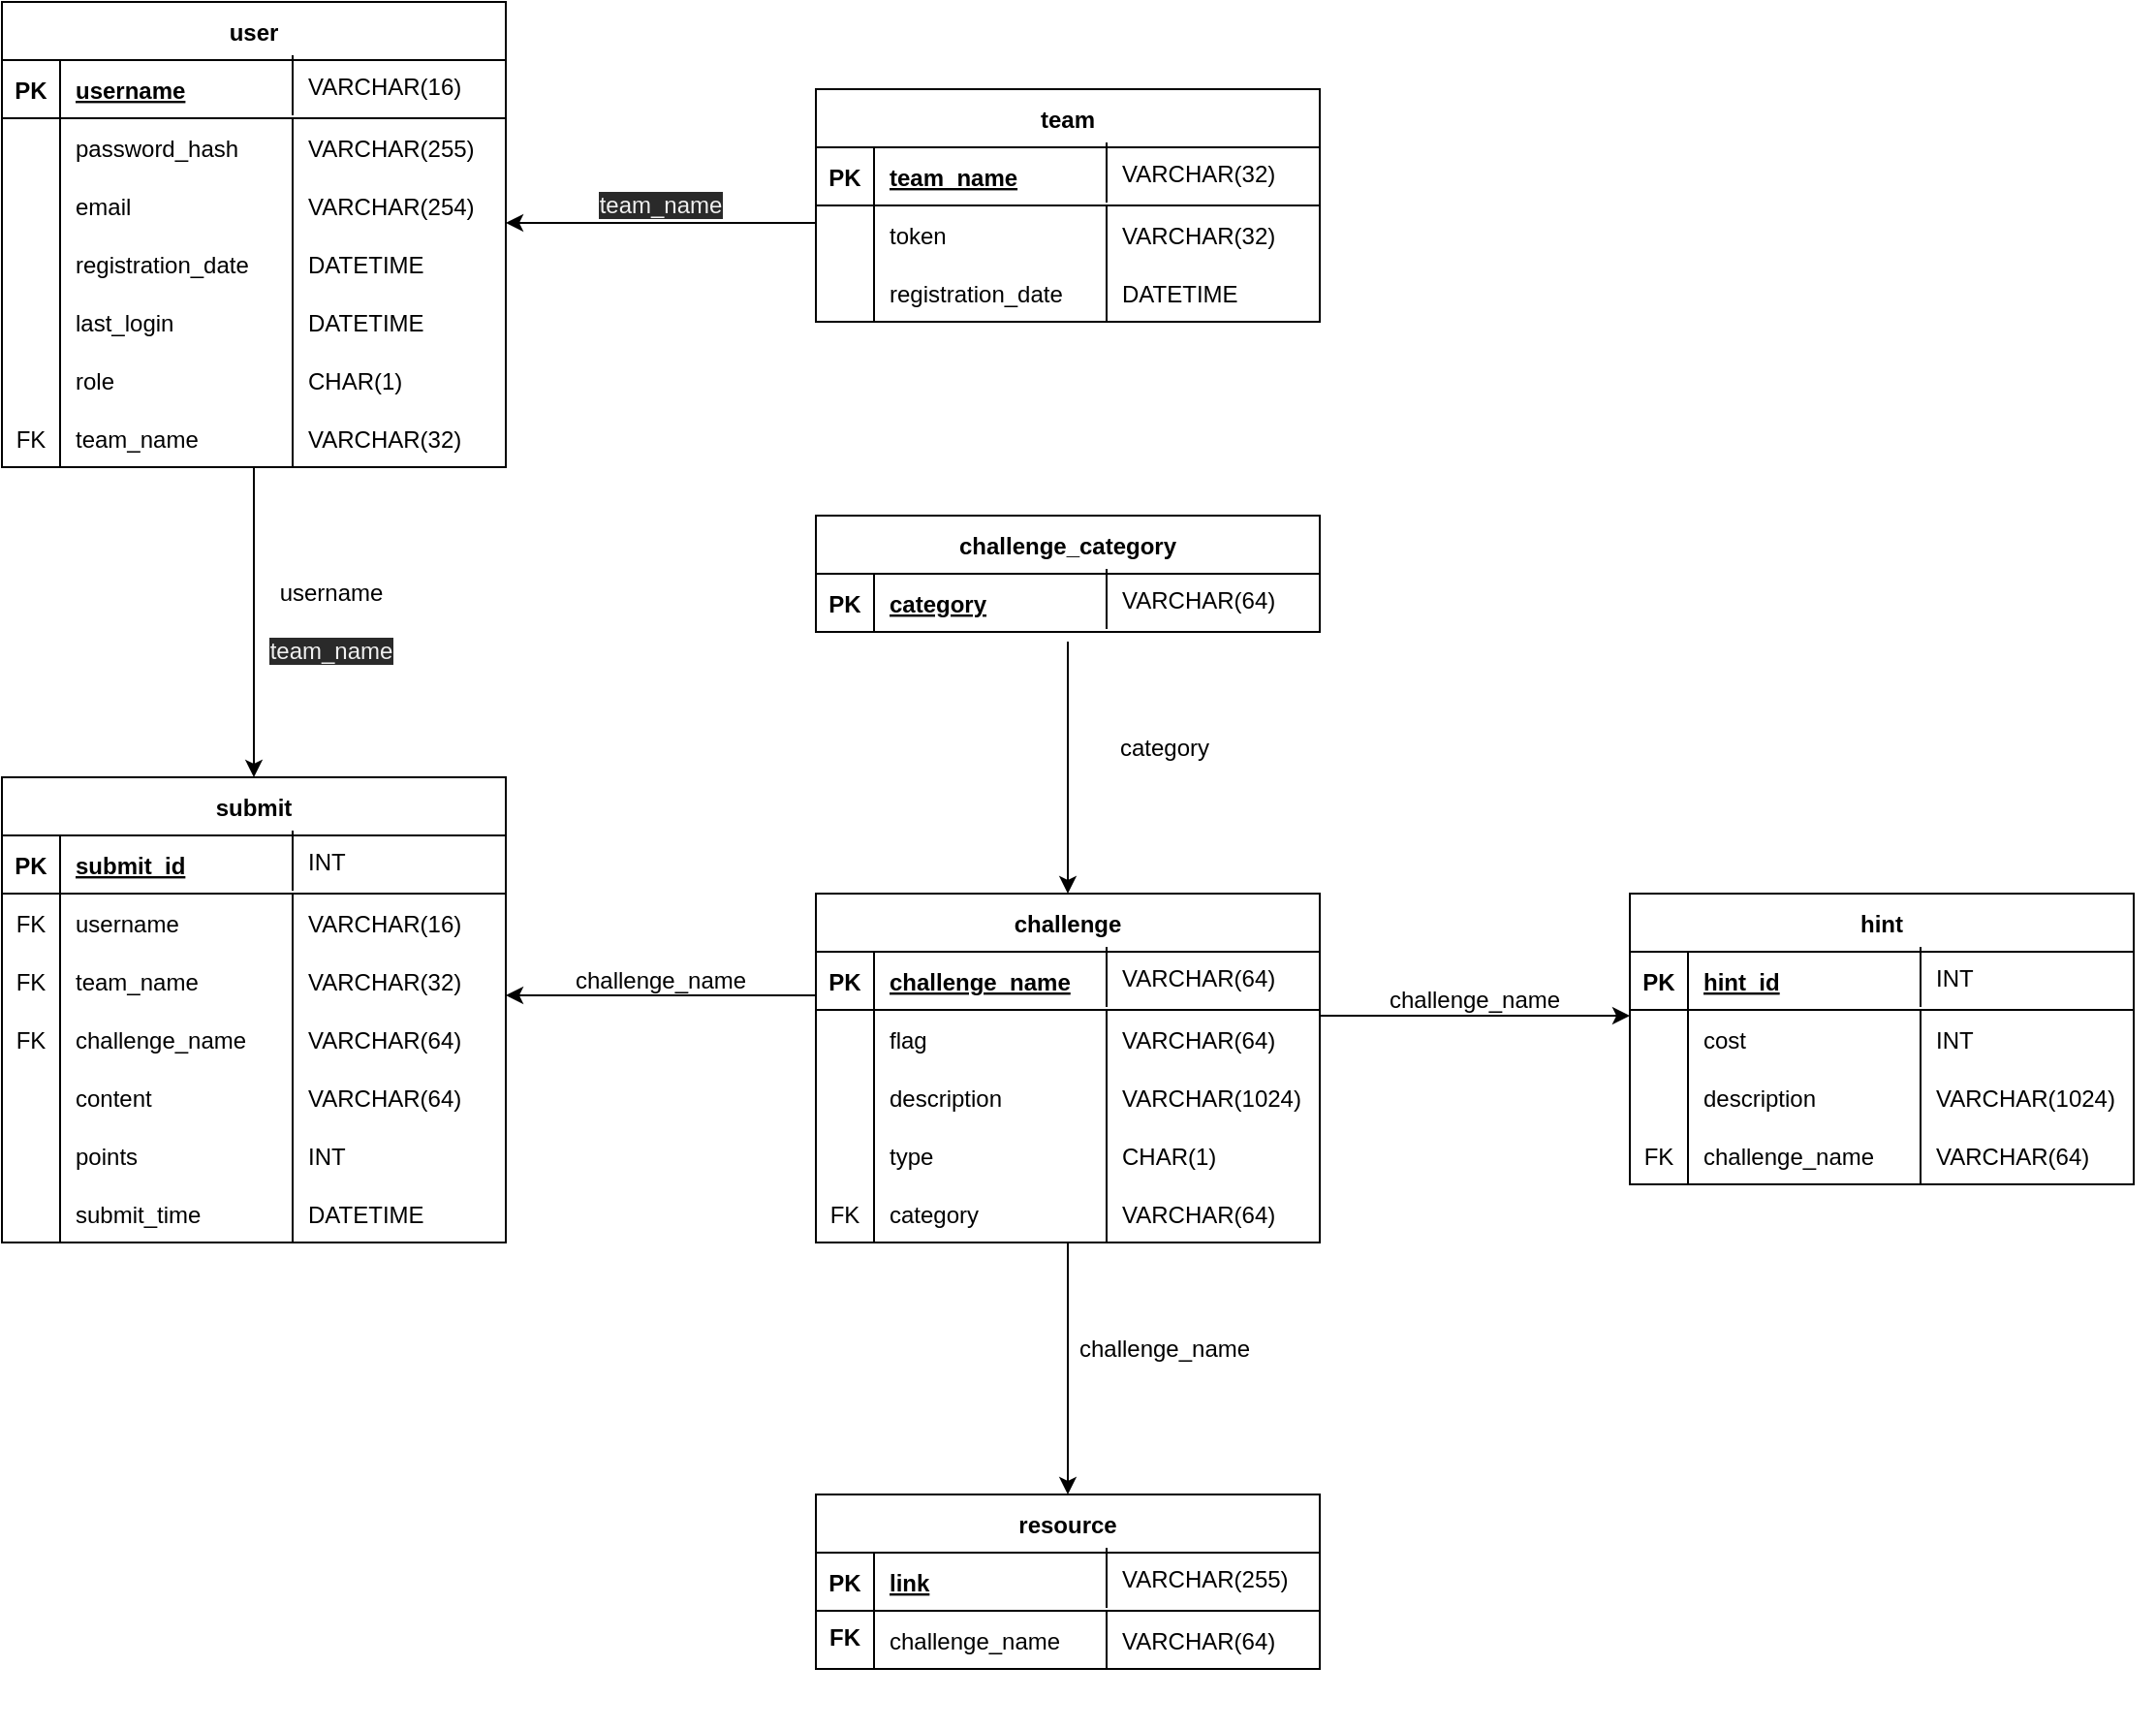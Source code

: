 <mxfile>
    <diagram id="R2lEEEUBdFMjLlhIrx00" name="Page-1">
        <mxGraphModel dx="1074" dy="521" grid="1" gridSize="10" guides="1" tooltips="1" connect="1" arrows="1" fold="1" page="1" pageScale="1" pageWidth="850" pageHeight="1100" math="0" shadow="0" extFonts="Permanent Marker^https://fonts.googleapis.com/css?family=Permanent+Marker">
            <root>
                <mxCell id="0"/>
                <mxCell id="1" parent="0"/>
                <mxCell id="q7P-6Obig4FQji7qMEAy-113" value="" style="shape=partialRectangle;collapsible=0;dropTarget=0;pointerEvents=0;fillColor=none;points=[[0,0.5],[1,0.5]];portConstraint=eastwest;top=0;left=0;right=0;bottom=0;container=0;" parent="1" vertex="1">
                    <mxGeometry x="100" y="585" width="170" height="30" as="geometry"/>
                </mxCell>
                <mxCell id="q7P-6Obig4FQji7qMEAy-115" value="submit" style="shape=table;startSize=30;container=1;collapsible=1;childLayout=tableLayout;fixedRows=1;rowLines=0;fontStyle=1;align=center;resizeLast=1;" parent="1" vertex="1">
                    <mxGeometry x="80" y="510" width="260" height="240" as="geometry"/>
                </mxCell>
                <mxCell id="q7P-6Obig4FQji7qMEAy-116" value="" style="shape=partialRectangle;collapsible=0;dropTarget=0;pointerEvents=0;fillColor=none;points=[[0,0.5],[1,0.5]];portConstraint=eastwest;top=0;left=0;right=0;bottom=1;" parent="q7P-6Obig4FQji7qMEAy-115" vertex="1">
                    <mxGeometry y="30" width="260" height="30" as="geometry"/>
                </mxCell>
                <mxCell id="q7P-6Obig4FQji7qMEAy-117" value="PK" style="shape=partialRectangle;overflow=hidden;connectable=0;fillColor=none;top=0;left=0;bottom=0;right=0;fontStyle=1;" parent="q7P-6Obig4FQji7qMEAy-116" vertex="1">
                    <mxGeometry width="30" height="30" as="geometry">
                        <mxRectangle width="30" height="30" as="alternateBounds"/>
                    </mxGeometry>
                </mxCell>
                <mxCell id="q7P-6Obig4FQji7qMEAy-118" value="submit_id" style="shape=partialRectangle;overflow=hidden;connectable=0;fillColor=none;top=0;left=0;bottom=0;right=0;align=left;spacingLeft=6;fontStyle=5;" parent="q7P-6Obig4FQji7qMEAy-116" vertex="1">
                    <mxGeometry x="30" width="230" height="30" as="geometry">
                        <mxRectangle width="230" height="30" as="alternateBounds"/>
                    </mxGeometry>
                </mxCell>
                <mxCell id="q7P-6Obig4FQji7qMEAy-119" value="" style="shape=partialRectangle;collapsible=0;dropTarget=0;pointerEvents=0;fillColor=none;points=[[0,0.5],[1,0.5]];portConstraint=eastwest;top=0;left=0;right=0;bottom=0;" parent="q7P-6Obig4FQji7qMEAy-115" vertex="1">
                    <mxGeometry y="60" width="260" height="30" as="geometry"/>
                </mxCell>
                <mxCell id="q7P-6Obig4FQji7qMEAy-120" value="FK" style="shape=partialRectangle;overflow=hidden;connectable=0;fillColor=none;top=0;left=0;bottom=0;right=1;" parent="q7P-6Obig4FQji7qMEAy-119" vertex="1">
                    <mxGeometry width="30" height="30" as="geometry">
                        <mxRectangle width="30" height="30" as="alternateBounds"/>
                    </mxGeometry>
                </mxCell>
                <mxCell id="q7P-6Obig4FQji7qMEAy-121" value="username" style="shape=partialRectangle;overflow=hidden;connectable=0;fillColor=none;top=0;left=0;bottom=0;right=0;align=left;spacingLeft=6;" parent="q7P-6Obig4FQji7qMEAy-119" vertex="1">
                    <mxGeometry x="30" width="230" height="30" as="geometry">
                        <mxRectangle width="230" height="30" as="alternateBounds"/>
                    </mxGeometry>
                </mxCell>
                <mxCell id="q7P-6Obig4FQji7qMEAy-152" value="" style="group" parent="1" vertex="1" connectable="0">
                    <mxGeometry x="80" y="690" width="130" height="30" as="geometry"/>
                </mxCell>
                <mxCell id="q7P-6Obig4FQji7qMEAy-123" value="" style="shape=partialRectangle;overflow=hidden;connectable=0;fillColor=none;top=0;left=0;bottom=0;right=1;" parent="q7P-6Obig4FQji7qMEAy-152" vertex="1">
                    <mxGeometry width="30" height="30" as="geometry">
                        <mxRectangle width="30" height="30" as="alternateBounds"/>
                    </mxGeometry>
                </mxCell>
                <mxCell id="q7P-6Obig4FQji7qMEAy-124" value="points" style="shape=partialRectangle;overflow=hidden;connectable=0;fillColor=none;top=0;left=0;bottom=0;right=0;align=left;spacingLeft=6;" parent="q7P-6Obig4FQji7qMEAy-152" vertex="1">
                    <mxGeometry x="30" width="100" height="30" as="geometry">
                        <mxRectangle width="220" height="30" as="alternateBounds"/>
                    </mxGeometry>
                </mxCell>
                <mxCell id="q7P-6Obig4FQji7qMEAy-130" value="" style="shape=partialRectangle;collapsible=0;dropTarget=0;pointerEvents=0;fillColor=none;points=[[0,0.5],[1,0.5]];portConstraint=eastwest;top=0;left=0;right=0;bottom=0;container=0;" parent="1" vertex="1">
                    <mxGeometry x="80" y="600" width="130" height="30" as="geometry"/>
                </mxCell>
                <mxCell id="q7P-6Obig4FQji7qMEAy-126" value="" style="shape=partialRectangle;collapsible=0;dropTarget=0;pointerEvents=0;fillColor=none;points=[[0,0.5],[1,0.5]];portConstraint=eastwest;top=0;left=0;right=0;bottom=0;container=0;" parent="1" vertex="1">
                    <mxGeometry x="80" y="630" width="130" height="30" as="geometry"/>
                </mxCell>
                <mxCell id="q7P-6Obig4FQji7qMEAy-179" value="INT" style="shape=partialRectangle;overflow=hidden;connectable=0;fillColor=none;top=0;left=1;bottom=0;right=0;align=left;spacingLeft=6;" parent="1" vertex="1">
                    <mxGeometry x="230" y="690" width="80" height="30" as="geometry">
                        <mxRectangle width="220" height="30" as="alternateBounds"/>
                    </mxGeometry>
                </mxCell>
                <mxCell id="q7P-6Obig4FQji7qMEAy-181" value="VARCHAR(16)" style="shape=partialRectangle;overflow=hidden;connectable=0;fillColor=none;top=0;left=1;bottom=0;right=0;align=left;spacingLeft=6;" parent="1" vertex="1">
                    <mxGeometry x="230" y="570" width="100" height="30" as="geometry">
                        <mxRectangle width="220" height="30" as="alternateBounds"/>
                    </mxGeometry>
                </mxCell>
                <mxCell id="q7P-6Obig4FQji7qMEAy-182" value="INT" style="shape=partialRectangle;overflow=hidden;connectable=0;fillColor=none;top=0;left=1;bottom=0;right=0;align=left;spacingLeft=6;" parent="1" vertex="1">
                    <mxGeometry x="230" y="538" width="80" height="30" as="geometry">
                        <mxRectangle width="220" height="30" as="alternateBounds"/>
                    </mxGeometry>
                </mxCell>
                <mxCell id="q7P-6Obig4FQji7qMEAy-183" value="" style="group" parent="1" vertex="1" connectable="0">
                    <mxGeometry x="80" y="660" width="270" height="30" as="geometry"/>
                </mxCell>
                <mxCell id="q7P-6Obig4FQji7qMEAy-127" value="" style="shape=partialRectangle;overflow=hidden;connectable=0;fillColor=none;top=0;left=0;bottom=0;right=1;" parent="q7P-6Obig4FQji7qMEAy-183" vertex="1">
                    <mxGeometry width="30" height="30" as="geometry">
                        <mxRectangle width="30" height="30" as="alternateBounds"/>
                    </mxGeometry>
                </mxCell>
                <mxCell id="q7P-6Obig4FQji7qMEAy-128" value="content" style="shape=partialRectangle;overflow=hidden;connectable=0;fillColor=none;top=0;left=0;bottom=0;right=0;align=left;spacingLeft=6;" parent="q7P-6Obig4FQji7qMEAy-183" vertex="1">
                    <mxGeometry x="30" width="100" height="30" as="geometry">
                        <mxRectangle width="220" height="30" as="alternateBounds"/>
                    </mxGeometry>
                </mxCell>
                <mxCell id="q7P-6Obig4FQji7qMEAy-178" value="VARCHAR(64)" style="shape=partialRectangle;overflow=hidden;connectable=0;fillColor=none;top=0;left=1;bottom=0;right=0;align=left;spacingLeft=6;" parent="q7P-6Obig4FQji7qMEAy-183" vertex="1">
                    <mxGeometry x="150" width="110" height="30" as="geometry">
                        <mxRectangle width="220" height="30" as="alternateBounds"/>
                    </mxGeometry>
                </mxCell>
                <mxCell id="q7P-6Obig4FQji7qMEAy-186" value="" style="group" parent="1" vertex="1" connectable="0">
                    <mxGeometry x="80" y="600" width="250" height="30" as="geometry"/>
                </mxCell>
                <mxCell id="q7P-6Obig4FQji7qMEAy-153" value="" style="group" parent="q7P-6Obig4FQji7qMEAy-186" vertex="1" connectable="0">
                    <mxGeometry width="130" height="30" as="geometry"/>
                </mxCell>
                <mxCell id="q7P-6Obig4FQji7qMEAy-147" value="FK" style="shape=partialRectangle;overflow=hidden;connectable=0;fillColor=none;top=0;left=0;bottom=0;right=1;" parent="q7P-6Obig4FQji7qMEAy-153" vertex="1">
                    <mxGeometry width="30" height="30" as="geometry">
                        <mxRectangle width="30" height="30" as="alternateBounds"/>
                    </mxGeometry>
                </mxCell>
                <mxCell id="q7P-6Obig4FQji7qMEAy-148" value="team_name" style="shape=partialRectangle;overflow=hidden;connectable=0;fillColor=none;top=0;left=0;bottom=0;right=0;align=left;spacingLeft=6;" parent="q7P-6Obig4FQji7qMEAy-153" vertex="1">
                    <mxGeometry x="30" width="100" height="30" as="geometry">
                        <mxRectangle width="220" height="30" as="alternateBounds"/>
                    </mxGeometry>
                </mxCell>
                <mxCell id="q7P-6Obig4FQji7qMEAy-180" value="VARCHAR(32)" style="shape=partialRectangle;overflow=hidden;connectable=0;fillColor=none;top=0;left=1;bottom=0;right=0;align=left;spacingLeft=6;" parent="q7P-6Obig4FQji7qMEAy-186" vertex="1">
                    <mxGeometry x="150" width="100" height="30" as="geometry">
                        <mxRectangle width="220" height="30" as="alternateBounds"/>
                    </mxGeometry>
                </mxCell>
                <mxCell id="q7P-6Obig4FQji7qMEAy-187" value="" style="group" parent="1" vertex="1" connectable="0">
                    <mxGeometry x="80" y="630" width="250" height="30" as="geometry"/>
                </mxCell>
                <mxCell id="q7P-6Obig4FQji7qMEAy-131" value="FK" style="shape=partialRectangle;overflow=hidden;connectable=0;fillColor=none;top=0;left=0;bottom=0;right=1;" parent="q7P-6Obig4FQji7qMEAy-187" vertex="1">
                    <mxGeometry width="30" height="30" as="geometry">
                        <mxRectangle width="30" height="30" as="alternateBounds"/>
                    </mxGeometry>
                </mxCell>
                <mxCell id="q7P-6Obig4FQji7qMEAy-132" value="challenge_name" style="shape=partialRectangle;overflow=hidden;connectable=0;fillColor=none;top=0;left=0;bottom=0;right=0;align=left;spacingLeft=6;" parent="q7P-6Obig4FQji7qMEAy-187" vertex="1">
                    <mxGeometry x="30" width="100" height="30" as="geometry">
                        <mxRectangle width="220" height="30" as="alternateBounds"/>
                    </mxGeometry>
                </mxCell>
                <mxCell id="q7P-6Obig4FQji7qMEAy-173" value="VARCHAR(64)" style="shape=partialRectangle;overflow=hidden;connectable=0;fillColor=none;top=0;left=1;bottom=0;right=0;align=left;spacingLeft=6;" parent="q7P-6Obig4FQji7qMEAy-187" vertex="1">
                    <mxGeometry x="150" width="100" height="30" as="geometry">
                        <mxRectangle width="220" height="30" as="alternateBounds"/>
                    </mxGeometry>
                </mxCell>
                <mxCell id="q7P-6Obig4FQji7qMEAy-217" value="" style="shape=partialRectangle;collapsible=0;dropTarget=0;pointerEvents=0;fillColor=none;points=[[0,0.5],[1,0.5]];portConstraint=eastwest;top=0;left=0;right=0;bottom=0;container=0;" parent="1" vertex="1">
                    <mxGeometry x="100" y="185" width="170" height="30" as="geometry"/>
                </mxCell>
                <mxCell id="q7P-6Obig4FQji7qMEAy-218" value="user" style="shape=table;startSize=30;container=1;collapsible=1;childLayout=tableLayout;fixedRows=1;rowLines=0;fontStyle=1;align=center;resizeLast=1;" parent="1" vertex="1">
                    <mxGeometry x="80" y="110" width="260" height="240" as="geometry"/>
                </mxCell>
                <mxCell id="q7P-6Obig4FQji7qMEAy-219" value="" style="shape=partialRectangle;collapsible=0;dropTarget=0;pointerEvents=0;fillColor=none;points=[[0,0.5],[1,0.5]];portConstraint=eastwest;top=0;left=0;right=0;bottom=1;" parent="q7P-6Obig4FQji7qMEAy-218" vertex="1">
                    <mxGeometry y="30" width="260" height="30" as="geometry"/>
                </mxCell>
                <mxCell id="q7P-6Obig4FQji7qMEAy-220" value="PK" style="shape=partialRectangle;overflow=hidden;connectable=0;fillColor=none;top=0;left=0;bottom=0;right=0;fontStyle=1;" parent="q7P-6Obig4FQji7qMEAy-219" vertex="1">
                    <mxGeometry width="30" height="30" as="geometry">
                        <mxRectangle width="30" height="30" as="alternateBounds"/>
                    </mxGeometry>
                </mxCell>
                <mxCell id="q7P-6Obig4FQji7qMEAy-221" value="username" style="shape=partialRectangle;overflow=hidden;connectable=0;fillColor=none;top=0;left=0;bottom=0;right=0;align=left;spacingLeft=6;fontStyle=5;" parent="q7P-6Obig4FQji7qMEAy-219" vertex="1">
                    <mxGeometry x="30" width="230" height="30" as="geometry">
                        <mxRectangle width="230" height="30" as="alternateBounds"/>
                    </mxGeometry>
                </mxCell>
                <mxCell id="q7P-6Obig4FQji7qMEAy-222" value="" style="shape=partialRectangle;collapsible=0;dropTarget=0;pointerEvents=0;fillColor=none;points=[[0,0.5],[1,0.5]];portConstraint=eastwest;top=0;left=0;right=0;bottom=0;" parent="q7P-6Obig4FQji7qMEAy-218" vertex="1">
                    <mxGeometry y="60" width="260" height="30" as="geometry"/>
                </mxCell>
                <mxCell id="q7P-6Obig4FQji7qMEAy-223" value="" style="shape=partialRectangle;overflow=hidden;connectable=0;fillColor=none;top=0;left=0;bottom=0;right=1;" parent="q7P-6Obig4FQji7qMEAy-222" vertex="1">
                    <mxGeometry width="30" height="30" as="geometry">
                        <mxRectangle width="30" height="30" as="alternateBounds"/>
                    </mxGeometry>
                </mxCell>
                <mxCell id="q7P-6Obig4FQji7qMEAy-224" value="password_hash" style="shape=partialRectangle;overflow=hidden;connectable=0;fillColor=none;top=0;left=0;bottom=0;right=0;align=left;spacingLeft=6;" parent="q7P-6Obig4FQji7qMEAy-222" vertex="1">
                    <mxGeometry x="30" width="230" height="30" as="geometry">
                        <mxRectangle width="230" height="30" as="alternateBounds"/>
                    </mxGeometry>
                </mxCell>
                <mxCell id="q7P-6Obig4FQji7qMEAy-228" value="" style="shape=partialRectangle;collapsible=0;dropTarget=0;pointerEvents=0;fillColor=none;points=[[0,0.5],[1,0.5]];portConstraint=eastwest;top=0;left=0;right=0;bottom=0;container=0;" parent="1" vertex="1">
                    <mxGeometry x="80" y="200" width="130" height="30" as="geometry"/>
                </mxCell>
                <mxCell id="q7P-6Obig4FQji7qMEAy-229" value="" style="shape=partialRectangle;collapsible=0;dropTarget=0;pointerEvents=0;fillColor=none;points=[[0,0.5],[1,0.5]];portConstraint=eastwest;top=0;left=0;right=0;bottom=0;container=0;" parent="1" vertex="1">
                    <mxGeometry x="80" y="230" width="130" height="30" as="geometry"/>
                </mxCell>
                <mxCell id="q7P-6Obig4FQji7qMEAy-231" value="VARCHAR(255)" style="shape=partialRectangle;overflow=hidden;connectable=0;fillColor=none;top=0;left=1;bottom=0;right=0;align=left;spacingLeft=6;" parent="1" vertex="1">
                    <mxGeometry x="230" y="170" width="120" height="30" as="geometry">
                        <mxRectangle width="220" height="30" as="alternateBounds"/>
                    </mxGeometry>
                </mxCell>
                <mxCell id="q7P-6Obig4FQji7qMEAy-232" value="VARCHAR(16)" style="shape=partialRectangle;overflow=hidden;connectable=0;fillColor=none;top=0;left=1;bottom=0;right=0;align=left;spacingLeft=6;" parent="1" vertex="1">
                    <mxGeometry x="230" y="138" width="90" height="30" as="geometry">
                        <mxRectangle width="220" height="30" as="alternateBounds"/>
                    </mxGeometry>
                </mxCell>
                <mxCell id="q7P-6Obig4FQji7qMEAy-233" value="" style="group" parent="1" vertex="1" connectable="0">
                    <mxGeometry x="80" y="230" width="270" height="30" as="geometry"/>
                </mxCell>
                <mxCell id="q7P-6Obig4FQji7qMEAy-234" value="" style="shape=partialRectangle;overflow=hidden;connectable=0;fillColor=none;top=0;left=0;bottom=0;right=1;" parent="q7P-6Obig4FQji7qMEAy-233" vertex="1">
                    <mxGeometry width="30" height="30" as="geometry">
                        <mxRectangle width="30" height="30" as="alternateBounds"/>
                    </mxGeometry>
                </mxCell>
                <mxCell id="q7P-6Obig4FQji7qMEAy-235" value="registration_date" style="shape=partialRectangle;overflow=hidden;connectable=0;fillColor=none;top=0;left=0;bottom=0;right=0;align=left;spacingLeft=6;" parent="q7P-6Obig4FQji7qMEAy-233" vertex="1">
                    <mxGeometry x="30" width="100" height="30" as="geometry">
                        <mxRectangle width="220" height="30" as="alternateBounds"/>
                    </mxGeometry>
                </mxCell>
                <mxCell id="q7P-6Obig4FQji7qMEAy-236" value="DATETIME" style="shape=partialRectangle;overflow=hidden;connectable=0;fillColor=none;top=0;left=1;bottom=0;right=0;align=left;spacingLeft=6;" parent="q7P-6Obig4FQji7qMEAy-233" vertex="1">
                    <mxGeometry x="150" width="120" height="30" as="geometry">
                        <mxRectangle width="220" height="30" as="alternateBounds"/>
                    </mxGeometry>
                </mxCell>
                <mxCell id="q7P-6Obig4FQji7qMEAy-237" value="" style="group" parent="1" vertex="1" connectable="0">
                    <mxGeometry x="80" y="200" width="270" height="30" as="geometry"/>
                </mxCell>
                <mxCell id="q7P-6Obig4FQji7qMEAy-238" value="" style="group" parent="q7P-6Obig4FQji7qMEAy-237" vertex="1" connectable="0">
                    <mxGeometry width="130" height="30" as="geometry"/>
                </mxCell>
                <mxCell id="q7P-6Obig4FQji7qMEAy-239" value="" style="shape=partialRectangle;overflow=hidden;connectable=0;fillColor=none;top=0;left=0;bottom=0;right=1;" parent="q7P-6Obig4FQji7qMEAy-238" vertex="1">
                    <mxGeometry width="30" height="30" as="geometry">
                        <mxRectangle width="30" height="30" as="alternateBounds"/>
                    </mxGeometry>
                </mxCell>
                <mxCell id="q7P-6Obig4FQji7qMEAy-240" value="email" style="shape=partialRectangle;overflow=hidden;connectable=0;fillColor=none;top=0;left=0;bottom=0;right=0;align=left;spacingLeft=6;" parent="q7P-6Obig4FQji7qMEAy-238" vertex="1">
                    <mxGeometry x="30" width="100" height="30" as="geometry">
                        <mxRectangle width="220" height="30" as="alternateBounds"/>
                    </mxGeometry>
                </mxCell>
                <mxCell id="q7P-6Obig4FQji7qMEAy-241" value="VARCHAR(254)" style="shape=partialRectangle;overflow=hidden;connectable=0;fillColor=none;top=0;left=1;bottom=0;right=0;align=left;spacingLeft=6;" parent="q7P-6Obig4FQji7qMEAy-237" vertex="1">
                    <mxGeometry x="150" width="120" height="30" as="geometry">
                        <mxRectangle width="220" height="30" as="alternateBounds"/>
                    </mxGeometry>
                </mxCell>
                <mxCell id="q7P-6Obig4FQji7qMEAy-242" value="" style="group" parent="1" vertex="1" connectable="0">
                    <mxGeometry x="80" y="260" width="270" height="30" as="geometry"/>
                </mxCell>
                <mxCell id="q7P-6Obig4FQji7qMEAy-243" value="" style="shape=partialRectangle;overflow=hidden;connectable=0;fillColor=none;top=0;left=0;bottom=0;right=1;" parent="q7P-6Obig4FQji7qMEAy-242" vertex="1">
                    <mxGeometry width="30" height="30" as="geometry">
                        <mxRectangle width="30" height="30" as="alternateBounds"/>
                    </mxGeometry>
                </mxCell>
                <mxCell id="q7P-6Obig4FQji7qMEAy-244" value="last_login" style="shape=partialRectangle;overflow=hidden;connectable=0;fillColor=none;top=0;left=0;bottom=0;right=0;align=left;spacingLeft=6;" parent="q7P-6Obig4FQji7qMEAy-242" vertex="1">
                    <mxGeometry x="30" width="100" height="30" as="geometry">
                        <mxRectangle width="220" height="30" as="alternateBounds"/>
                    </mxGeometry>
                </mxCell>
                <mxCell id="q7P-6Obig4FQji7qMEAy-245" value="DATETIME" style="shape=partialRectangle;overflow=hidden;connectable=0;fillColor=none;top=0;left=1;bottom=0;right=0;align=left;spacingLeft=6;" parent="q7P-6Obig4FQji7qMEAy-242" vertex="1">
                    <mxGeometry x="150" width="120" height="30" as="geometry">
                        <mxRectangle width="220" height="30" as="alternateBounds"/>
                    </mxGeometry>
                </mxCell>
                <mxCell id="q7P-6Obig4FQji7qMEAy-253" value="" style="group" parent="1" vertex="1" connectable="0">
                    <mxGeometry x="80" y="290" width="260" height="30" as="geometry"/>
                </mxCell>
                <mxCell id="q7P-6Obig4FQji7qMEAy-254" value="" style="shape=partialRectangle;overflow=hidden;connectable=0;fillColor=none;top=0;left=0;bottom=0;right=1;" parent="q7P-6Obig4FQji7qMEAy-253" vertex="1">
                    <mxGeometry width="30" height="30" as="geometry">
                        <mxRectangle width="30" height="30" as="alternateBounds"/>
                    </mxGeometry>
                </mxCell>
                <mxCell id="q7P-6Obig4FQji7qMEAy-255" value="role" style="shape=partialRectangle;overflow=hidden;connectable=0;fillColor=none;top=0;left=0;bottom=0;right=0;align=left;spacingLeft=6;" parent="q7P-6Obig4FQji7qMEAy-253" vertex="1">
                    <mxGeometry x="30" width="100" height="30" as="geometry">
                        <mxRectangle width="220" height="30" as="alternateBounds"/>
                    </mxGeometry>
                </mxCell>
                <mxCell id="q7P-6Obig4FQji7qMEAy-256" value="CHAR(1)" style="shape=partialRectangle;overflow=hidden;connectable=0;fillColor=none;top=0;left=1;bottom=0;right=0;align=left;spacingLeft=6;" parent="q7P-6Obig4FQji7qMEAy-253" vertex="1">
                    <mxGeometry x="150" width="110" height="30" as="geometry">
                        <mxRectangle width="220" height="30" as="alternateBounds"/>
                    </mxGeometry>
                </mxCell>
                <mxCell id="q7P-6Obig4FQji7qMEAy-257" value="" style="group" parent="1" vertex="1" connectable="0">
                    <mxGeometry x="80" y="320" width="260" height="30" as="geometry"/>
                </mxCell>
                <mxCell id="q7P-6Obig4FQji7qMEAy-258" value="" style="shape=partialRectangle;overflow=hidden;connectable=0;fillColor=none;top=0;left=0;bottom=0;right=1;" parent="q7P-6Obig4FQji7qMEAy-257" vertex="1">
                    <mxGeometry width="30" height="30" as="geometry">
                        <mxRectangle width="30" height="30" as="alternateBounds"/>
                    </mxGeometry>
                </mxCell>
                <mxCell id="q7P-6Obig4FQji7qMEAy-259" value="team_name" style="shape=partialRectangle;overflow=hidden;connectable=0;fillColor=none;top=0;left=0;bottom=0;right=0;align=left;spacingLeft=6;" parent="q7P-6Obig4FQji7qMEAy-257" vertex="1">
                    <mxGeometry x="30" width="100" height="30" as="geometry">
                        <mxRectangle width="220" height="30" as="alternateBounds"/>
                    </mxGeometry>
                </mxCell>
                <mxCell id="q7P-6Obig4FQji7qMEAy-260" value="VARCHAR(32)" style="shape=partialRectangle;overflow=hidden;connectable=0;fillColor=none;top=0;left=1;bottom=0;right=0;align=left;spacingLeft=6;" parent="q7P-6Obig4FQji7qMEAy-257" vertex="1">
                    <mxGeometry x="150" width="110" height="30" as="geometry">
                        <mxRectangle width="220" height="30" as="alternateBounds"/>
                    </mxGeometry>
                </mxCell>
                <mxCell id="q7P-6Obig4FQji7qMEAy-295" value="FK" style="shape=partialRectangle;overflow=hidden;connectable=0;fillColor=none;top=0;left=0;bottom=0;right=1;" parent="q7P-6Obig4FQji7qMEAy-257" vertex="1">
                    <mxGeometry width="30" height="30" as="geometry">
                        <mxRectangle width="30" height="30" as="alternateBounds"/>
                    </mxGeometry>
                </mxCell>
                <mxCell id="q7P-6Obig4FQji7qMEAy-300" value="" style="shape=partialRectangle;collapsible=0;dropTarget=0;pointerEvents=0;fillColor=none;points=[[0,0.5],[1,0.5]];portConstraint=eastwest;top=0;left=0;right=0;bottom=0;container=0;" parent="1" vertex="1">
                    <mxGeometry x="520" y="230" width="170" height="30" as="geometry"/>
                </mxCell>
                <mxCell id="q7P-6Obig4FQji7qMEAy-301" value="team" style="shape=table;startSize=30;container=1;collapsible=1;childLayout=tableLayout;fixedRows=1;rowLines=0;fontStyle=1;align=center;resizeLast=1;" parent="1" vertex="1">
                    <mxGeometry x="500" y="155" width="260" height="120" as="geometry"/>
                </mxCell>
                <mxCell id="q7P-6Obig4FQji7qMEAy-302" value="" style="shape=partialRectangle;collapsible=0;dropTarget=0;pointerEvents=0;fillColor=none;points=[[0,0.5],[1,0.5]];portConstraint=eastwest;top=0;left=0;right=0;bottom=1;" parent="q7P-6Obig4FQji7qMEAy-301" vertex="1">
                    <mxGeometry y="30" width="260" height="30" as="geometry"/>
                </mxCell>
                <mxCell id="q7P-6Obig4FQji7qMEAy-303" value="PK" style="shape=partialRectangle;overflow=hidden;connectable=0;fillColor=none;top=0;left=0;bottom=0;right=0;fontStyle=1;" parent="q7P-6Obig4FQji7qMEAy-302" vertex="1">
                    <mxGeometry width="30" height="30" as="geometry">
                        <mxRectangle width="30" height="30" as="alternateBounds"/>
                    </mxGeometry>
                </mxCell>
                <mxCell id="q7P-6Obig4FQji7qMEAy-304" value="team_name" style="shape=partialRectangle;overflow=hidden;connectable=0;fillColor=none;top=0;left=0;bottom=0;right=0;align=left;spacingLeft=6;fontStyle=5;" parent="q7P-6Obig4FQji7qMEAy-302" vertex="1">
                    <mxGeometry x="30" width="230" height="30" as="geometry">
                        <mxRectangle width="230" height="30" as="alternateBounds"/>
                    </mxGeometry>
                </mxCell>
                <mxCell id="q7P-6Obig4FQji7qMEAy-305" value="" style="shape=partialRectangle;collapsible=0;dropTarget=0;pointerEvents=0;fillColor=none;points=[[0,0.5],[1,0.5]];portConstraint=eastwest;top=0;left=0;right=0;bottom=0;" parent="q7P-6Obig4FQji7qMEAy-301" vertex="1">
                    <mxGeometry y="60" width="260" height="30" as="geometry"/>
                </mxCell>
                <mxCell id="q7P-6Obig4FQji7qMEAy-306" value="" style="shape=partialRectangle;overflow=hidden;connectable=0;fillColor=none;top=0;left=0;bottom=0;right=1;" parent="q7P-6Obig4FQji7qMEAy-305" vertex="1">
                    <mxGeometry width="30" height="30" as="geometry">
                        <mxRectangle width="30" height="30" as="alternateBounds"/>
                    </mxGeometry>
                </mxCell>
                <mxCell id="q7P-6Obig4FQji7qMEAy-307" value="token" style="shape=partialRectangle;overflow=hidden;connectable=0;fillColor=none;top=0;left=0;bottom=0;right=0;align=left;spacingLeft=6;" parent="q7P-6Obig4FQji7qMEAy-305" vertex="1">
                    <mxGeometry x="30" width="230" height="30" as="geometry">
                        <mxRectangle width="230" height="30" as="alternateBounds"/>
                    </mxGeometry>
                </mxCell>
                <mxCell id="q7P-6Obig4FQji7qMEAy-308" value="" style="shape=partialRectangle;collapsible=0;dropTarget=0;pointerEvents=0;fillColor=none;points=[[0,0.5],[1,0.5]];portConstraint=eastwest;top=0;left=0;right=0;bottom=0;container=0;" parent="1" vertex="1">
                    <mxGeometry x="500" y="245" width="130" height="30" as="geometry"/>
                </mxCell>
                <mxCell id="q7P-6Obig4FQji7qMEAy-309" value="" style="shape=partialRectangle;collapsible=0;dropTarget=0;pointerEvents=0;fillColor=none;points=[[0,0.5],[1,0.5]];portConstraint=eastwest;top=0;left=0;right=0;bottom=0;container=0;" parent="1" vertex="1">
                    <mxGeometry x="500" y="275" width="130" height="30" as="geometry"/>
                </mxCell>
                <mxCell id="q7P-6Obig4FQji7qMEAy-310" value="VARCHAR(32)" style="shape=partialRectangle;overflow=hidden;connectable=0;fillColor=none;top=0;left=1;bottom=0;right=0;align=left;spacingLeft=6;" parent="1" vertex="1">
                    <mxGeometry x="650" y="215" width="120" height="30" as="geometry">
                        <mxRectangle width="220" height="30" as="alternateBounds"/>
                    </mxGeometry>
                </mxCell>
                <mxCell id="q7P-6Obig4FQji7qMEAy-311" value="VARCHAR(32)" style="shape=partialRectangle;overflow=hidden;connectable=0;fillColor=none;top=0;left=1;bottom=0;right=0;align=left;spacingLeft=6;" parent="1" vertex="1">
                    <mxGeometry x="650" y="183" width="90" height="30" as="geometry">
                        <mxRectangle width="220" height="30" as="alternateBounds"/>
                    </mxGeometry>
                </mxCell>
                <mxCell id="q7P-6Obig4FQji7qMEAy-316" value="" style="group" parent="1" vertex="1" connectable="0">
                    <mxGeometry x="500" y="245" width="270" height="30" as="geometry"/>
                </mxCell>
                <mxCell id="q7P-6Obig4FQji7qMEAy-317" value="" style="group" parent="q7P-6Obig4FQji7qMEAy-316" vertex="1" connectable="0">
                    <mxGeometry width="130" height="30" as="geometry"/>
                </mxCell>
                <mxCell id="q7P-6Obig4FQji7qMEAy-318" value="" style="shape=partialRectangle;overflow=hidden;connectable=0;fillColor=none;top=0;left=0;bottom=0;right=1;" parent="q7P-6Obig4FQji7qMEAy-317" vertex="1">
                    <mxGeometry width="30" height="30" as="geometry">
                        <mxRectangle width="30" height="30" as="alternateBounds"/>
                    </mxGeometry>
                </mxCell>
                <mxCell id="q7P-6Obig4FQji7qMEAy-319" value="registration_date" style="shape=partialRectangle;overflow=hidden;connectable=0;fillColor=none;top=0;left=0;bottom=0;right=0;align=left;spacingLeft=6;" parent="q7P-6Obig4FQji7qMEAy-317" vertex="1">
                    <mxGeometry x="30" width="100" height="30" as="geometry">
                        <mxRectangle width="220" height="30" as="alternateBounds"/>
                    </mxGeometry>
                </mxCell>
                <mxCell id="q7P-6Obig4FQji7qMEAy-320" value="DATETIME" style="shape=partialRectangle;overflow=hidden;connectable=0;fillColor=none;top=0;left=1;bottom=0;right=0;align=left;spacingLeft=6;" parent="q7P-6Obig4FQji7qMEAy-316" vertex="1">
                    <mxGeometry x="150" width="120" height="30" as="geometry">
                        <mxRectangle width="220" height="30" as="alternateBounds"/>
                    </mxGeometry>
                </mxCell>
                <mxCell id="q7P-6Obig4FQji7qMEAy-337" value="" style="endArrow=classic;html=1;rounded=0;" parent="1" edge="1">
                    <mxGeometry width="50" height="50" relative="1" as="geometry">
                        <mxPoint x="500" y="224" as="sourcePoint"/>
                        <mxPoint x="340" y="224" as="targetPoint"/>
                    </mxGeometry>
                </mxCell>
                <mxCell id="q7P-6Obig4FQji7qMEAy-338" value="&lt;span style=&quot;color: rgb(240, 240, 240); font-family: helvetica; font-size: 12px; font-style: normal; font-weight: 400; letter-spacing: normal; text-align: left; text-indent: 0px; text-transform: none; word-spacing: 0px; background-color: rgb(42, 42, 42); display: inline; float: none;&quot;&gt;team_name&lt;/span&gt;" style="text;html=1;strokeColor=none;fillColor=none;align=center;verticalAlign=middle;whiteSpace=wrap;rounded=0;" parent="1" vertex="1">
                    <mxGeometry x="390" y="200" width="60" height="30" as="geometry"/>
                </mxCell>
                <mxCell id="q7P-6Obig4FQji7qMEAy-349" value="" style="endArrow=classic;html=1;rounded=0;entryX=0.5;entryY=0;entryDx=0;entryDy=0;" parent="1" target="q7P-6Obig4FQji7qMEAy-115" edge="1">
                    <mxGeometry width="50" height="50" relative="1" as="geometry">
                        <mxPoint x="210" y="350" as="sourcePoint"/>
                        <mxPoint x="265" y="413" as="targetPoint"/>
                    </mxGeometry>
                </mxCell>
                <mxCell id="q7P-6Obig4FQji7qMEAy-350" value="username" style="text;html=1;strokeColor=none;fillColor=none;align=center;verticalAlign=middle;whiteSpace=wrap;rounded=0;" parent="1" vertex="1">
                    <mxGeometry x="220" y="400" width="60" height="30" as="geometry"/>
                </mxCell>
                <mxCell id="q7P-6Obig4FQji7qMEAy-351" value="" style="endArrow=classic;html=1;rounded=0;" parent="1" edge="1">
                    <mxGeometry width="50" height="50" relative="1" as="geometry">
                        <mxPoint x="500" y="622.5" as="sourcePoint"/>
                        <mxPoint x="340" y="622.5" as="targetPoint"/>
                    </mxGeometry>
                </mxCell>
                <mxCell id="q7P-6Obig4FQji7qMEAy-352" value="&lt;span style=&quot;text-align: left&quot;&gt;challenge_name&lt;/span&gt;" style="text;html=1;strokeColor=none;fillColor=none;align=center;verticalAlign=middle;whiteSpace=wrap;rounded=0;" parent="1" vertex="1">
                    <mxGeometry x="390" y="600" width="60" height="30" as="geometry"/>
                </mxCell>
                <mxCell id="q7P-6Obig4FQji7qMEAy-353" value="" style="shape=partialRectangle;collapsible=0;dropTarget=0;pointerEvents=0;fillColor=none;points=[[0,0.5],[1,0.5]];portConstraint=eastwest;top=0;left=0;right=0;bottom=0;container=0;" parent="1" vertex="1">
                    <mxGeometry x="520" y="645" width="170" height="30" as="geometry"/>
                </mxCell>
                <mxCell id="q7P-6Obig4FQji7qMEAy-354" value="challenge" style="shape=table;startSize=30;container=1;collapsible=1;childLayout=tableLayout;fixedRows=1;rowLines=0;fontStyle=1;align=center;resizeLast=1;" parent="1" vertex="1">
                    <mxGeometry x="500" y="570" width="260" height="180" as="geometry"/>
                </mxCell>
                <mxCell id="q7P-6Obig4FQji7qMEAy-355" value="" style="shape=partialRectangle;collapsible=0;dropTarget=0;pointerEvents=0;fillColor=none;points=[[0,0.5],[1,0.5]];portConstraint=eastwest;top=0;left=0;right=0;bottom=1;" parent="q7P-6Obig4FQji7qMEAy-354" vertex="1">
                    <mxGeometry y="30" width="260" height="30" as="geometry"/>
                </mxCell>
                <mxCell id="q7P-6Obig4FQji7qMEAy-356" value="PK" style="shape=partialRectangle;overflow=hidden;connectable=0;fillColor=none;top=0;left=0;bottom=0;right=0;fontStyle=1;" parent="q7P-6Obig4FQji7qMEAy-355" vertex="1">
                    <mxGeometry width="30" height="30" as="geometry">
                        <mxRectangle width="30" height="30" as="alternateBounds"/>
                    </mxGeometry>
                </mxCell>
                <mxCell id="q7P-6Obig4FQji7qMEAy-357" value="challenge_name" style="shape=partialRectangle;overflow=hidden;connectable=0;fillColor=none;top=0;left=0;bottom=0;right=0;align=left;spacingLeft=6;fontStyle=5;" parent="q7P-6Obig4FQji7qMEAy-355" vertex="1">
                    <mxGeometry x="30" width="230" height="30" as="geometry">
                        <mxRectangle width="230" height="30" as="alternateBounds"/>
                    </mxGeometry>
                </mxCell>
                <mxCell id="q7P-6Obig4FQji7qMEAy-358" value="" style="shape=partialRectangle;collapsible=0;dropTarget=0;pointerEvents=0;fillColor=none;points=[[0,0.5],[1,0.5]];portConstraint=eastwest;top=0;left=0;right=0;bottom=0;" parent="q7P-6Obig4FQji7qMEAy-354" vertex="1">
                    <mxGeometry y="60" width="260" height="30" as="geometry"/>
                </mxCell>
                <mxCell id="q7P-6Obig4FQji7qMEAy-359" value="" style="shape=partialRectangle;overflow=hidden;connectable=0;fillColor=none;top=0;left=0;bottom=0;right=1;" parent="q7P-6Obig4FQji7qMEAy-358" vertex="1">
                    <mxGeometry width="30" height="30" as="geometry">
                        <mxRectangle width="30" height="30" as="alternateBounds"/>
                    </mxGeometry>
                </mxCell>
                <mxCell id="q7P-6Obig4FQji7qMEAy-360" value="flag" style="shape=partialRectangle;overflow=hidden;connectable=0;fillColor=none;top=0;left=0;bottom=0;right=0;align=left;spacingLeft=6;" parent="q7P-6Obig4FQji7qMEAy-358" vertex="1">
                    <mxGeometry x="30" width="230" height="30" as="geometry">
                        <mxRectangle width="230" height="30" as="alternateBounds"/>
                    </mxGeometry>
                </mxCell>
                <mxCell id="q7P-6Obig4FQji7qMEAy-361" value="VARCHAR(64)" style="shape=partialRectangle;overflow=hidden;connectable=0;fillColor=none;top=0;left=1;bottom=0;right=0;align=left;spacingLeft=6;" parent="1" vertex="1">
                    <mxGeometry x="650" y="630" width="120" height="30" as="geometry">
                        <mxRectangle width="220" height="30" as="alternateBounds"/>
                    </mxGeometry>
                </mxCell>
                <mxCell id="q7P-6Obig4FQji7qMEAy-362" value="VARCHAR(64)" style="shape=partialRectangle;overflow=hidden;connectable=0;fillColor=none;top=0;left=1;bottom=0;right=0;align=left;spacingLeft=6;" parent="1" vertex="1">
                    <mxGeometry x="650" y="598" width="100" height="30" as="geometry">
                        <mxRectangle width="220" height="30" as="alternateBounds"/>
                    </mxGeometry>
                </mxCell>
                <mxCell id="23" value="" style="shape=partialRectangle;collapsible=0;dropTarget=0;pointerEvents=0;fillColor=none;points=[[0,0.5],[1,0.5]];portConstraint=eastwest;top=0;left=0;right=0;bottom=0;container=0;" parent="1" vertex="1">
                    <mxGeometry x="520" y="955" width="170" height="30" as="geometry"/>
                </mxCell>
                <mxCell id="24" value="resource" style="shape=table;startSize=30;container=1;collapsible=1;childLayout=tableLayout;fixedRows=1;rowLines=0;fontStyle=1;align=center;resizeLast=1;" parent="1" vertex="1">
                    <mxGeometry x="500" y="880" width="260" height="90" as="geometry"/>
                </mxCell>
                <mxCell id="25" value="" style="shape=partialRectangle;collapsible=0;dropTarget=0;pointerEvents=0;fillColor=none;points=[[0,0.5],[1,0.5]];portConstraint=eastwest;top=0;left=0;right=0;bottom=1;" parent="24" vertex="1">
                    <mxGeometry y="30" width="260" height="30" as="geometry"/>
                </mxCell>
                <mxCell id="26" value="PK" style="shape=partialRectangle;overflow=hidden;connectable=0;fillColor=none;top=0;left=0;bottom=0;right=0;fontStyle=1;" parent="25" vertex="1">
                    <mxGeometry width="30" height="30" as="geometry">
                        <mxRectangle width="30" height="30" as="alternateBounds"/>
                    </mxGeometry>
                </mxCell>
                <mxCell id="27" value="link" style="shape=partialRectangle;overflow=hidden;connectable=0;fillColor=none;top=0;left=0;bottom=0;right=0;align=left;spacingLeft=6;fontStyle=5;" parent="25" vertex="1">
                    <mxGeometry x="30" width="230" height="30" as="geometry">
                        <mxRectangle width="230" height="30" as="alternateBounds"/>
                    </mxGeometry>
                </mxCell>
                <mxCell id="28" value="" style="shape=partialRectangle;collapsible=0;dropTarget=0;pointerEvents=0;fillColor=none;points=[[0,0.5],[1,0.5]];portConstraint=eastwest;top=0;left=0;right=0;bottom=0;" parent="24" vertex="1">
                    <mxGeometry y="60" width="260" height="30" as="geometry"/>
                </mxCell>
                <mxCell id="29" value="" style="shape=partialRectangle;overflow=hidden;connectable=0;fillColor=none;top=0;left=0;bottom=0;right=1;" parent="28" vertex="1">
                    <mxGeometry width="30" height="30" as="geometry">
                        <mxRectangle width="30" height="30" as="alternateBounds"/>
                    </mxGeometry>
                </mxCell>
                <mxCell id="30" value="challenge_name" style="shape=partialRectangle;overflow=hidden;connectable=0;fillColor=none;top=0;left=0;bottom=0;right=0;align=left;spacingLeft=6;fontStyle=0" parent="28" vertex="1">
                    <mxGeometry x="30" width="230" height="30" as="geometry">
                        <mxRectangle width="230" height="30" as="alternateBounds"/>
                    </mxGeometry>
                </mxCell>
                <mxCell id="31" value="" style="shape=partialRectangle;collapsible=0;dropTarget=0;pointerEvents=0;fillColor=none;points=[[0,0.5],[1,0.5]];portConstraint=eastwest;top=0;left=0;right=0;bottom=0;container=0;" parent="1" vertex="1">
                    <mxGeometry x="500" y="970" width="130" height="30" as="geometry"/>
                </mxCell>
                <mxCell id="33" value="VARCHAR(64)" style="shape=partialRectangle;overflow=hidden;connectable=0;fillColor=none;top=0;left=1;bottom=0;right=0;align=left;spacingLeft=6;" parent="1" vertex="1">
                    <mxGeometry x="650" y="940" width="120" height="30" as="geometry">
                        <mxRectangle width="220" height="30" as="alternateBounds"/>
                    </mxGeometry>
                </mxCell>
                <mxCell id="34" value="VARCHAR(255)" style="shape=partialRectangle;overflow=hidden;connectable=0;fillColor=none;top=0;left=1;bottom=0;right=0;align=left;spacingLeft=6;" parent="1" vertex="1">
                    <mxGeometry x="650" y="908" width="110" height="30" as="geometry">
                        <mxRectangle width="220" height="30" as="alternateBounds"/>
                    </mxGeometry>
                </mxCell>
                <mxCell id="46" value="" style="group" parent="1" vertex="1" connectable="0">
                    <mxGeometry x="500" y="660" width="270" height="30" as="geometry"/>
                </mxCell>
                <mxCell id="47" value="" style="group" parent="46" vertex="1" connectable="0">
                    <mxGeometry width="130" height="30" as="geometry"/>
                </mxCell>
                <mxCell id="48" value="" style="shape=partialRectangle;overflow=hidden;connectable=0;fillColor=none;top=0;left=0;bottom=0;right=1;" parent="47" vertex="1">
                    <mxGeometry width="30" height="30" as="geometry">
                        <mxRectangle width="30" height="30" as="alternateBounds"/>
                    </mxGeometry>
                </mxCell>
                <mxCell id="49" value="description" style="shape=partialRectangle;overflow=hidden;connectable=0;fillColor=none;top=0;left=0;bottom=0;right=0;align=left;spacingLeft=6;" parent="47" vertex="1">
                    <mxGeometry x="30" width="100" height="30" as="geometry">
                        <mxRectangle width="220" height="30" as="alternateBounds"/>
                    </mxGeometry>
                </mxCell>
                <mxCell id="50" value="VARCHAR(1024)" style="shape=partialRectangle;overflow=hidden;connectable=0;fillColor=none;top=0;left=1;bottom=0;right=0;align=left;spacingLeft=6;" parent="46" vertex="1">
                    <mxGeometry x="150" width="120" height="30" as="geometry">
                        <mxRectangle width="220" height="30" as="alternateBounds"/>
                    </mxGeometry>
                </mxCell>
                <mxCell id="51" value="&lt;span style=&quot;color: rgb(240, 240, 240); font-family: helvetica; font-size: 12px; font-style: normal; font-weight: 400; letter-spacing: normal; text-align: left; text-indent: 0px; text-transform: none; word-spacing: 0px; background-color: rgb(42, 42, 42); display: inline; float: none;&quot;&gt;team_name&lt;/span&gt;" style="text;html=1;strokeColor=none;fillColor=none;align=center;verticalAlign=middle;whiteSpace=wrap;rounded=0;" parent="1" vertex="1">
                    <mxGeometry x="220" y="430" width="60" height="30" as="geometry"/>
                </mxCell>
                <mxCell id="56" value="FK" style="shape=partialRectangle;overflow=hidden;connectable=0;fillColor=none;top=0;left=0;bottom=0;right=1;fontStyle=1" parent="1" vertex="1">
                    <mxGeometry x="500" y="938" width="30" height="30" as="geometry">
                        <mxRectangle width="30" height="30" as="alternateBounds"/>
                    </mxGeometry>
                </mxCell>
                <mxCell id="57" value="" style="endArrow=classic;html=1;rounded=0;entryX=0.5;entryY=0;entryDx=0;entryDy=0;" parent="1" edge="1">
                    <mxGeometry width="50" height="50" relative="1" as="geometry">
                        <mxPoint x="630" y="750" as="sourcePoint"/>
                        <mxPoint x="630.0" y="880" as="targetPoint"/>
                    </mxGeometry>
                </mxCell>
                <mxCell id="58" value="challenge_name" style="text;html=1;strokeColor=none;fillColor=none;align=center;verticalAlign=middle;whiteSpace=wrap;rounded=0;" parent="1" vertex="1">
                    <mxGeometry x="650" y="790" width="60" height="30" as="geometry"/>
                </mxCell>
                <mxCell id="72" value="" style="shape=partialRectangle;collapsible=0;dropTarget=0;pointerEvents=0;fillColor=none;points=[[0,0.5],[1,0.5]];portConstraint=eastwest;top=0;left=0;right=0;bottom=0;container=0;" parent="1" vertex="1">
                    <mxGeometry x="940" y="645" width="170" height="30" as="geometry"/>
                </mxCell>
                <mxCell id="73" value="hint" style="shape=table;startSize=30;container=1;collapsible=1;childLayout=tableLayout;fixedRows=1;rowLines=0;fontStyle=1;align=center;resizeLast=1;" parent="1" vertex="1">
                    <mxGeometry x="920" y="570" width="260" height="150" as="geometry"/>
                </mxCell>
                <mxCell id="74" value="" style="shape=partialRectangle;collapsible=0;dropTarget=0;pointerEvents=0;fillColor=none;points=[[0,0.5],[1,0.5]];portConstraint=eastwest;top=0;left=0;right=0;bottom=1;" parent="73" vertex="1">
                    <mxGeometry y="30" width="260" height="30" as="geometry"/>
                </mxCell>
                <mxCell id="75" value="PK" style="shape=partialRectangle;overflow=hidden;connectable=0;fillColor=none;top=0;left=0;bottom=0;right=0;fontStyle=1;" parent="74" vertex="1">
                    <mxGeometry width="30" height="30" as="geometry">
                        <mxRectangle width="30" height="30" as="alternateBounds"/>
                    </mxGeometry>
                </mxCell>
                <mxCell id="76" value="hint_id" style="shape=partialRectangle;overflow=hidden;connectable=0;fillColor=none;top=0;left=0;bottom=0;right=0;align=left;spacingLeft=6;fontStyle=5;" parent="74" vertex="1">
                    <mxGeometry x="30" width="230" height="30" as="geometry">
                        <mxRectangle width="230" height="30" as="alternateBounds"/>
                    </mxGeometry>
                </mxCell>
                <mxCell id="77" value="" style="shape=partialRectangle;collapsible=0;dropTarget=0;pointerEvents=0;fillColor=none;points=[[0,0.5],[1,0.5]];portConstraint=eastwest;top=0;left=0;right=0;bottom=0;" parent="73" vertex="1">
                    <mxGeometry y="60" width="260" height="30" as="geometry"/>
                </mxCell>
                <mxCell id="78" value="" style="shape=partialRectangle;overflow=hidden;connectable=0;fillColor=none;top=0;left=0;bottom=0;right=1;" parent="77" vertex="1">
                    <mxGeometry width="30" height="30" as="geometry">
                        <mxRectangle width="30" height="30" as="alternateBounds"/>
                    </mxGeometry>
                </mxCell>
                <mxCell id="79" value="cost" style="shape=partialRectangle;overflow=hidden;connectable=0;fillColor=none;top=0;left=0;bottom=0;right=0;align=left;spacingLeft=6;" parent="77" vertex="1">
                    <mxGeometry x="30" width="230" height="30" as="geometry">
                        <mxRectangle width="230" height="30" as="alternateBounds"/>
                    </mxGeometry>
                </mxCell>
                <mxCell id="80" value="INT" style="shape=partialRectangle;overflow=hidden;connectable=0;fillColor=none;top=0;left=1;bottom=0;right=0;align=left;spacingLeft=6;" parent="1" vertex="1">
                    <mxGeometry x="1070" y="630" width="120" height="30" as="geometry">
                        <mxRectangle width="220" height="30" as="alternateBounds"/>
                    </mxGeometry>
                </mxCell>
                <mxCell id="81" value="INT" style="shape=partialRectangle;overflow=hidden;connectable=0;fillColor=none;top=0;left=1;bottom=0;right=0;align=left;spacingLeft=6;" parent="1" vertex="1">
                    <mxGeometry x="1070" y="598" width="100" height="30" as="geometry">
                        <mxRectangle width="220" height="30" as="alternateBounds"/>
                    </mxGeometry>
                </mxCell>
                <mxCell id="82" value="" style="group" parent="1" vertex="1" connectable="0">
                    <mxGeometry x="920" y="660" width="270" height="30" as="geometry"/>
                </mxCell>
                <mxCell id="83" value="" style="group" parent="82" vertex="1" connectable="0">
                    <mxGeometry width="130" height="30" as="geometry"/>
                </mxCell>
                <mxCell id="84" value="" style="shape=partialRectangle;overflow=hidden;connectable=0;fillColor=none;top=0;left=0;bottom=0;right=1;" parent="83" vertex="1">
                    <mxGeometry width="30" height="30" as="geometry">
                        <mxRectangle width="30" height="30" as="alternateBounds"/>
                    </mxGeometry>
                </mxCell>
                <mxCell id="85" value="description" style="shape=partialRectangle;overflow=hidden;connectable=0;fillColor=none;top=0;left=0;bottom=0;right=0;align=left;spacingLeft=6;" parent="83" vertex="1">
                    <mxGeometry x="30" width="100" height="30" as="geometry">
                        <mxRectangle width="220" height="30" as="alternateBounds"/>
                    </mxGeometry>
                </mxCell>
                <mxCell id="86" value="VARCHAR(1024)" style="shape=partialRectangle;overflow=hidden;connectable=0;fillColor=none;top=0;left=1;bottom=0;right=0;align=left;spacingLeft=6;" parent="82" vertex="1">
                    <mxGeometry x="150" width="120" height="30" as="geometry">
                        <mxRectangle width="220" height="30" as="alternateBounds"/>
                    </mxGeometry>
                </mxCell>
                <mxCell id="87" value="" style="endArrow=classic;html=1;rounded=0;" parent="1" edge="1">
                    <mxGeometry width="50" height="50" relative="1" as="geometry">
                        <mxPoint x="760" y="633" as="sourcePoint"/>
                        <mxPoint x="920" y="633" as="targetPoint"/>
                    </mxGeometry>
                </mxCell>
                <mxCell id="88" value="&lt;span style=&quot;text-align: left&quot;&gt;challenge_name&lt;/span&gt;" style="text;html=1;strokeColor=none;fillColor=none;align=center;verticalAlign=middle;whiteSpace=wrap;rounded=0;" parent="1" vertex="1">
                    <mxGeometry x="810" y="610" width="60" height="30" as="geometry"/>
                </mxCell>
                <mxCell id="91" value="" style="shape=partialRectangle;collapsible=0;dropTarget=0;pointerEvents=0;fillColor=none;points=[[0,0.5],[1,0.5]];portConstraint=eastwest;top=0;left=0;right=0;bottom=0;container=0;" parent="1" vertex="1">
                    <mxGeometry x="920" y="690" width="130" height="30" as="geometry"/>
                </mxCell>
                <mxCell id="92" value="" style="group" parent="1" vertex="1" connectable="0">
                    <mxGeometry x="920" y="690" width="250" height="30" as="geometry"/>
                </mxCell>
                <mxCell id="93" value="FK" style="shape=partialRectangle;overflow=hidden;connectable=0;fillColor=none;top=0;left=0;bottom=0;right=1;" parent="92" vertex="1">
                    <mxGeometry width="30" height="30" as="geometry">
                        <mxRectangle width="30" height="30" as="alternateBounds"/>
                    </mxGeometry>
                </mxCell>
                <mxCell id="94" value="challenge_name" style="shape=partialRectangle;overflow=hidden;connectable=0;fillColor=none;top=0;left=0;bottom=0;right=0;align=left;spacingLeft=6;" parent="92" vertex="1">
                    <mxGeometry x="30" width="100" height="30" as="geometry">
                        <mxRectangle width="220" height="30" as="alternateBounds"/>
                    </mxGeometry>
                </mxCell>
                <mxCell id="95" value="VARCHAR(64)" style="shape=partialRectangle;overflow=hidden;connectable=0;fillColor=none;top=0;left=1;bottom=0;right=0;align=left;spacingLeft=6;" parent="92" vertex="1">
                    <mxGeometry x="150" width="100" height="30" as="geometry">
                        <mxRectangle width="220" height="30" as="alternateBounds"/>
                    </mxGeometry>
                </mxCell>
                <mxCell id="105" value="" style="shape=partialRectangle;collapsible=0;dropTarget=0;pointerEvents=0;fillColor=none;points=[[0,0.5],[1,0.5]];portConstraint=eastwest;top=0;left=0;right=0;bottom=0;container=0;" parent="1" vertex="1">
                    <mxGeometry x="500" y="720" width="130" height="30" as="geometry"/>
                </mxCell>
                <mxCell id="106" value="" style="group" parent="1" vertex="1" connectable="0">
                    <mxGeometry x="500" y="720" width="250" height="30" as="geometry"/>
                </mxCell>
                <mxCell id="107" value="FK" style="shape=partialRectangle;overflow=hidden;connectable=0;fillColor=none;top=0;left=0;bottom=0;right=1;" parent="106" vertex="1">
                    <mxGeometry width="30" height="30" as="geometry">
                        <mxRectangle width="30" height="30" as="alternateBounds"/>
                    </mxGeometry>
                </mxCell>
                <mxCell id="108" value="category" style="shape=partialRectangle;overflow=hidden;connectable=0;fillColor=none;top=0;left=0;bottom=0;right=0;align=left;spacingLeft=6;" parent="106" vertex="1">
                    <mxGeometry x="30" width="100" height="30" as="geometry">
                        <mxRectangle width="220" height="30" as="alternateBounds"/>
                    </mxGeometry>
                </mxCell>
                <mxCell id="109" value="VARCHAR(64)" style="shape=partialRectangle;overflow=hidden;connectable=0;fillColor=none;top=0;left=1;bottom=0;right=0;align=left;spacingLeft=6;" parent="106" vertex="1">
                    <mxGeometry x="150" width="100" height="30" as="geometry">
                        <mxRectangle width="220" height="30" as="alternateBounds"/>
                    </mxGeometry>
                </mxCell>
                <mxCell id="110" value="" style="shape=partialRectangle;collapsible=0;dropTarget=0;pointerEvents=0;fillColor=none;points=[[0,0.5],[1,0.5]];portConstraint=eastwest;top=0;left=0;right=0;bottom=0;container=0;" parent="1" vertex="1">
                    <mxGeometry x="520" y="450" width="170" height="30" as="geometry"/>
                </mxCell>
                <mxCell id="111" value="challenge_category" style="shape=table;startSize=30;container=1;collapsible=1;childLayout=tableLayout;fixedRows=1;rowLines=0;fontStyle=1;align=center;resizeLast=1;" parent="1" vertex="1">
                    <mxGeometry x="500" y="375" width="260" height="60" as="geometry"/>
                </mxCell>
                <mxCell id="112" value="" style="shape=partialRectangle;collapsible=0;dropTarget=0;pointerEvents=0;fillColor=none;points=[[0,0.5],[1,0.5]];portConstraint=eastwest;top=0;left=0;right=0;bottom=1;" parent="111" vertex="1">
                    <mxGeometry y="30" width="260" height="30" as="geometry"/>
                </mxCell>
                <mxCell id="113" value="PK" style="shape=partialRectangle;overflow=hidden;connectable=0;fillColor=none;top=0;left=0;bottom=0;right=0;fontStyle=1;" parent="112" vertex="1">
                    <mxGeometry width="30" height="30" as="geometry">
                        <mxRectangle width="30" height="30" as="alternateBounds"/>
                    </mxGeometry>
                </mxCell>
                <mxCell id="114" value="category" style="shape=partialRectangle;overflow=hidden;connectable=0;fillColor=none;top=0;left=0;bottom=0;right=0;align=left;spacingLeft=6;fontStyle=5;" parent="112" vertex="1">
                    <mxGeometry x="30" width="230" height="30" as="geometry">
                        <mxRectangle width="230" height="30" as="alternateBounds"/>
                    </mxGeometry>
                </mxCell>
                <mxCell id="119" value="VARCHAR(64)" style="shape=partialRectangle;overflow=hidden;connectable=0;fillColor=none;top=0;left=1;bottom=0;right=0;align=left;spacingLeft=6;" parent="1" vertex="1">
                    <mxGeometry x="650" y="403" width="110" height="30" as="geometry">
                        <mxRectangle width="220" height="30" as="alternateBounds"/>
                    </mxGeometry>
                </mxCell>
                <mxCell id="122" value="" style="endArrow=classic;html=1;rounded=0;entryX=0.5;entryY=0;entryDx=0;entryDy=0;" parent="1" edge="1">
                    <mxGeometry width="50" height="50" relative="1" as="geometry">
                        <mxPoint x="630" y="440" as="sourcePoint"/>
                        <mxPoint x="630" y="570" as="targetPoint"/>
                    </mxGeometry>
                </mxCell>
                <mxCell id="123" value="category" style="text;html=1;strokeColor=none;fillColor=none;align=center;verticalAlign=middle;whiteSpace=wrap;rounded=0;" parent="1" vertex="1">
                    <mxGeometry x="650" y="480" width="60" height="30" as="geometry"/>
                </mxCell>
                <mxCell id="124" value="" style="group" parent="1" vertex="1" connectable="0">
                    <mxGeometry x="500" y="690" width="270" height="30" as="geometry"/>
                </mxCell>
                <mxCell id="125" value="" style="group" parent="124" vertex="1" connectable="0">
                    <mxGeometry width="130" height="30" as="geometry"/>
                </mxCell>
                <mxCell id="126" value="" style="shape=partialRectangle;overflow=hidden;connectable=0;fillColor=none;top=0;left=0;bottom=0;right=1;" parent="125" vertex="1">
                    <mxGeometry width="30" height="30" as="geometry">
                        <mxRectangle width="30" height="30" as="alternateBounds"/>
                    </mxGeometry>
                </mxCell>
                <mxCell id="127" value="type" style="shape=partialRectangle;overflow=hidden;connectable=0;fillColor=none;top=0;left=0;bottom=0;right=0;align=left;spacingLeft=6;" parent="125" vertex="1">
                    <mxGeometry x="30" width="100" height="30" as="geometry">
                        <mxRectangle width="220" height="30" as="alternateBounds"/>
                    </mxGeometry>
                </mxCell>
                <mxCell id="128" value="CHAR(1)" style="shape=partialRectangle;overflow=hidden;connectable=0;fillColor=none;top=0;left=1;bottom=0;right=0;align=left;spacingLeft=6;" parent="124" vertex="1">
                    <mxGeometry x="150" width="120" height="30" as="geometry">
                        <mxRectangle width="220" height="30" as="alternateBounds"/>
                    </mxGeometry>
                </mxCell>
                <mxCell id="135" value="" style="group" vertex="1" connectable="0" parent="1">
                    <mxGeometry x="80" y="720" width="130" height="30" as="geometry"/>
                </mxCell>
                <mxCell id="136" value="" style="shape=partialRectangle;overflow=hidden;connectable=0;fillColor=none;top=0;left=0;bottom=0;right=1;" vertex="1" parent="135">
                    <mxGeometry width="30" height="30" as="geometry">
                        <mxRectangle width="30" height="30" as="alternateBounds"/>
                    </mxGeometry>
                </mxCell>
                <mxCell id="137" value="submit_time" style="shape=partialRectangle;overflow=hidden;connectable=0;fillColor=none;top=0;left=0;bottom=0;right=0;align=left;spacingLeft=6;" vertex="1" parent="135">
                    <mxGeometry x="30" width="100" height="30" as="geometry">
                        <mxRectangle width="220" height="30" as="alternateBounds"/>
                    </mxGeometry>
                </mxCell>
                <mxCell id="138" value="DATETIME" style="shape=partialRectangle;overflow=hidden;connectable=0;fillColor=none;top=0;left=1;bottom=0;right=0;align=left;spacingLeft=6;" vertex="1" parent="1">
                    <mxGeometry x="230" y="720" width="80" height="30" as="geometry">
                        <mxRectangle width="220" height="30" as="alternateBounds"/>
                    </mxGeometry>
                </mxCell>
            </root>
        </mxGraphModel>
    </diagram>
</mxfile>